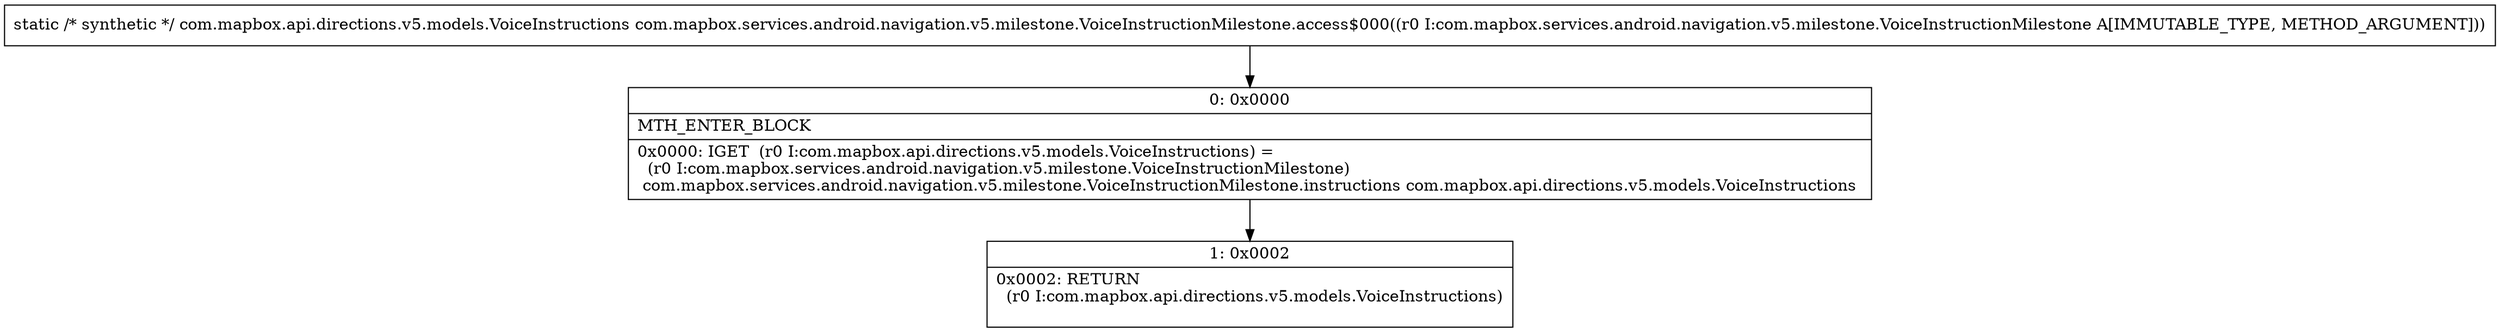 digraph "CFG forcom.mapbox.services.android.navigation.v5.milestone.VoiceInstructionMilestone.access$000(Lcom\/mapbox\/services\/android\/navigation\/v5\/milestone\/VoiceInstructionMilestone;)Lcom\/mapbox\/api\/directions\/v5\/models\/VoiceInstructions;" {
Node_0 [shape=record,label="{0\:\ 0x0000|MTH_ENTER_BLOCK\l|0x0000: IGET  (r0 I:com.mapbox.api.directions.v5.models.VoiceInstructions) = \l  (r0 I:com.mapbox.services.android.navigation.v5.milestone.VoiceInstructionMilestone)\l com.mapbox.services.android.navigation.v5.milestone.VoiceInstructionMilestone.instructions com.mapbox.api.directions.v5.models.VoiceInstructions \l}"];
Node_1 [shape=record,label="{1\:\ 0x0002|0x0002: RETURN  \l  (r0 I:com.mapbox.api.directions.v5.models.VoiceInstructions)\l \l}"];
MethodNode[shape=record,label="{static \/* synthetic *\/ com.mapbox.api.directions.v5.models.VoiceInstructions com.mapbox.services.android.navigation.v5.milestone.VoiceInstructionMilestone.access$000((r0 I:com.mapbox.services.android.navigation.v5.milestone.VoiceInstructionMilestone A[IMMUTABLE_TYPE, METHOD_ARGUMENT])) }"];
MethodNode -> Node_0;
Node_0 -> Node_1;
}

